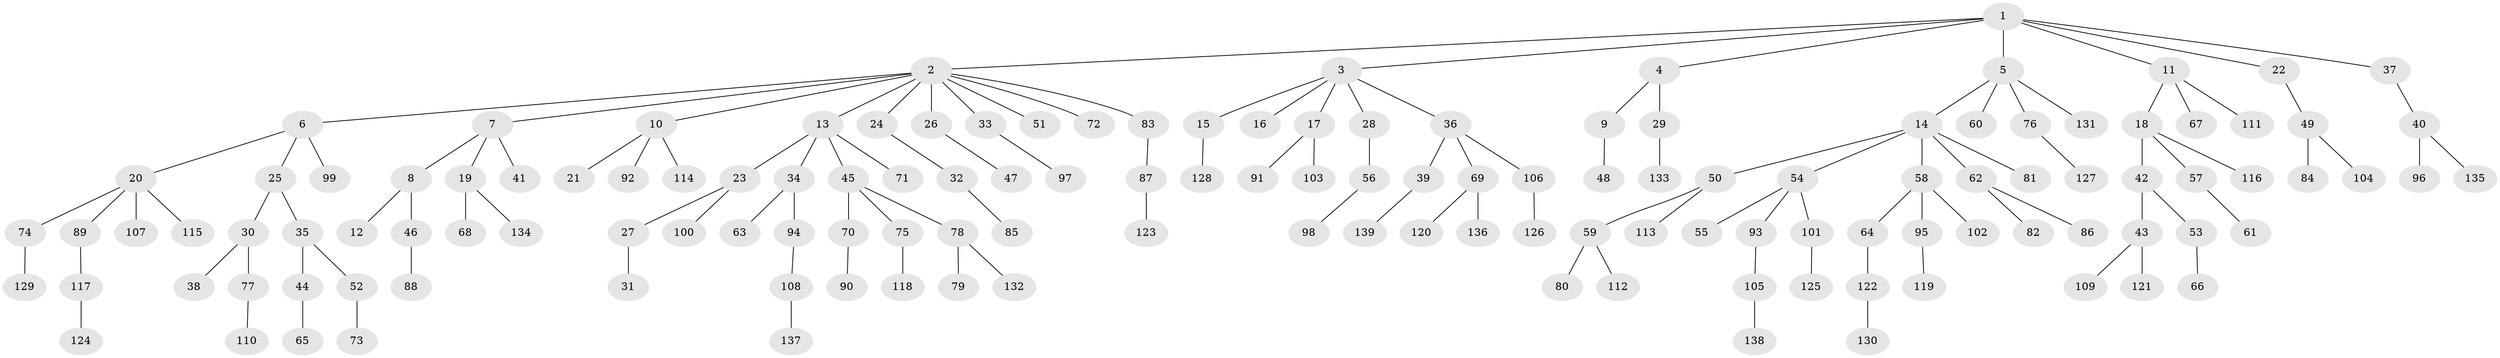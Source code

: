 // coarse degree distribution, {8: 0.017543859649122806, 7: 0.017543859649122806, 4: 0.05263157894736842, 3: 0.10526315789473684, 1: 0.49122807017543857, 5: 0.017543859649122806, 2: 0.2982456140350877}
// Generated by graph-tools (version 1.1) at 2025/51/03/04/25 22:51:43]
// undirected, 139 vertices, 138 edges
graph export_dot {
  node [color=gray90,style=filled];
  1;
  2;
  3;
  4;
  5;
  6;
  7;
  8;
  9;
  10;
  11;
  12;
  13;
  14;
  15;
  16;
  17;
  18;
  19;
  20;
  21;
  22;
  23;
  24;
  25;
  26;
  27;
  28;
  29;
  30;
  31;
  32;
  33;
  34;
  35;
  36;
  37;
  38;
  39;
  40;
  41;
  42;
  43;
  44;
  45;
  46;
  47;
  48;
  49;
  50;
  51;
  52;
  53;
  54;
  55;
  56;
  57;
  58;
  59;
  60;
  61;
  62;
  63;
  64;
  65;
  66;
  67;
  68;
  69;
  70;
  71;
  72;
  73;
  74;
  75;
  76;
  77;
  78;
  79;
  80;
  81;
  82;
  83;
  84;
  85;
  86;
  87;
  88;
  89;
  90;
  91;
  92;
  93;
  94;
  95;
  96;
  97;
  98;
  99;
  100;
  101;
  102;
  103;
  104;
  105;
  106;
  107;
  108;
  109;
  110;
  111;
  112;
  113;
  114;
  115;
  116;
  117;
  118;
  119;
  120;
  121;
  122;
  123;
  124;
  125;
  126;
  127;
  128;
  129;
  130;
  131;
  132;
  133;
  134;
  135;
  136;
  137;
  138;
  139;
  1 -- 2;
  1 -- 3;
  1 -- 4;
  1 -- 5;
  1 -- 11;
  1 -- 22;
  1 -- 37;
  2 -- 6;
  2 -- 7;
  2 -- 10;
  2 -- 13;
  2 -- 24;
  2 -- 26;
  2 -- 33;
  2 -- 51;
  2 -- 72;
  2 -- 83;
  3 -- 15;
  3 -- 16;
  3 -- 17;
  3 -- 28;
  3 -- 36;
  4 -- 9;
  4 -- 29;
  5 -- 14;
  5 -- 60;
  5 -- 76;
  5 -- 131;
  6 -- 20;
  6 -- 25;
  6 -- 99;
  7 -- 8;
  7 -- 19;
  7 -- 41;
  8 -- 12;
  8 -- 46;
  9 -- 48;
  10 -- 21;
  10 -- 92;
  10 -- 114;
  11 -- 18;
  11 -- 67;
  11 -- 111;
  13 -- 23;
  13 -- 34;
  13 -- 45;
  13 -- 71;
  14 -- 50;
  14 -- 54;
  14 -- 58;
  14 -- 62;
  14 -- 81;
  15 -- 128;
  17 -- 91;
  17 -- 103;
  18 -- 42;
  18 -- 57;
  18 -- 116;
  19 -- 68;
  19 -- 134;
  20 -- 74;
  20 -- 89;
  20 -- 107;
  20 -- 115;
  22 -- 49;
  23 -- 27;
  23 -- 100;
  24 -- 32;
  25 -- 30;
  25 -- 35;
  26 -- 47;
  27 -- 31;
  28 -- 56;
  29 -- 133;
  30 -- 38;
  30 -- 77;
  32 -- 85;
  33 -- 97;
  34 -- 63;
  34 -- 94;
  35 -- 44;
  35 -- 52;
  36 -- 39;
  36 -- 69;
  36 -- 106;
  37 -- 40;
  39 -- 139;
  40 -- 96;
  40 -- 135;
  42 -- 43;
  42 -- 53;
  43 -- 109;
  43 -- 121;
  44 -- 65;
  45 -- 70;
  45 -- 75;
  45 -- 78;
  46 -- 88;
  49 -- 84;
  49 -- 104;
  50 -- 59;
  50 -- 113;
  52 -- 73;
  53 -- 66;
  54 -- 55;
  54 -- 93;
  54 -- 101;
  56 -- 98;
  57 -- 61;
  58 -- 64;
  58 -- 95;
  58 -- 102;
  59 -- 80;
  59 -- 112;
  62 -- 82;
  62 -- 86;
  64 -- 122;
  69 -- 120;
  69 -- 136;
  70 -- 90;
  74 -- 129;
  75 -- 118;
  76 -- 127;
  77 -- 110;
  78 -- 79;
  78 -- 132;
  83 -- 87;
  87 -- 123;
  89 -- 117;
  93 -- 105;
  94 -- 108;
  95 -- 119;
  101 -- 125;
  105 -- 138;
  106 -- 126;
  108 -- 137;
  117 -- 124;
  122 -- 130;
}
